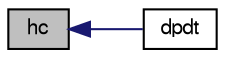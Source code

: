 digraph "hc"
{
  bgcolor="transparent";
  edge [fontname="FreeSans",fontsize="10",labelfontname="FreeSans",labelfontsize="10"];
  node [fontname="FreeSans",fontsize="10",shape=record];
  rankdir="LR";
  Node1476 [label="hc",height=0.2,width=0.4,color="black", fillcolor="grey75", style="filled", fontcolor="black"];
  Node1476 -> Node1477 [dir="back",color="midnightblue",fontsize="10",style="solid",fontname="FreeSans"];
  Node1477 [label="dpdt",height=0.2,width=0.4,color="black",URL="$a29734.html#a0e4e637e8932a391cf4a45df07c3a170",tooltip="Should the dpdt term be included in the enthalpy equation. "];
}
